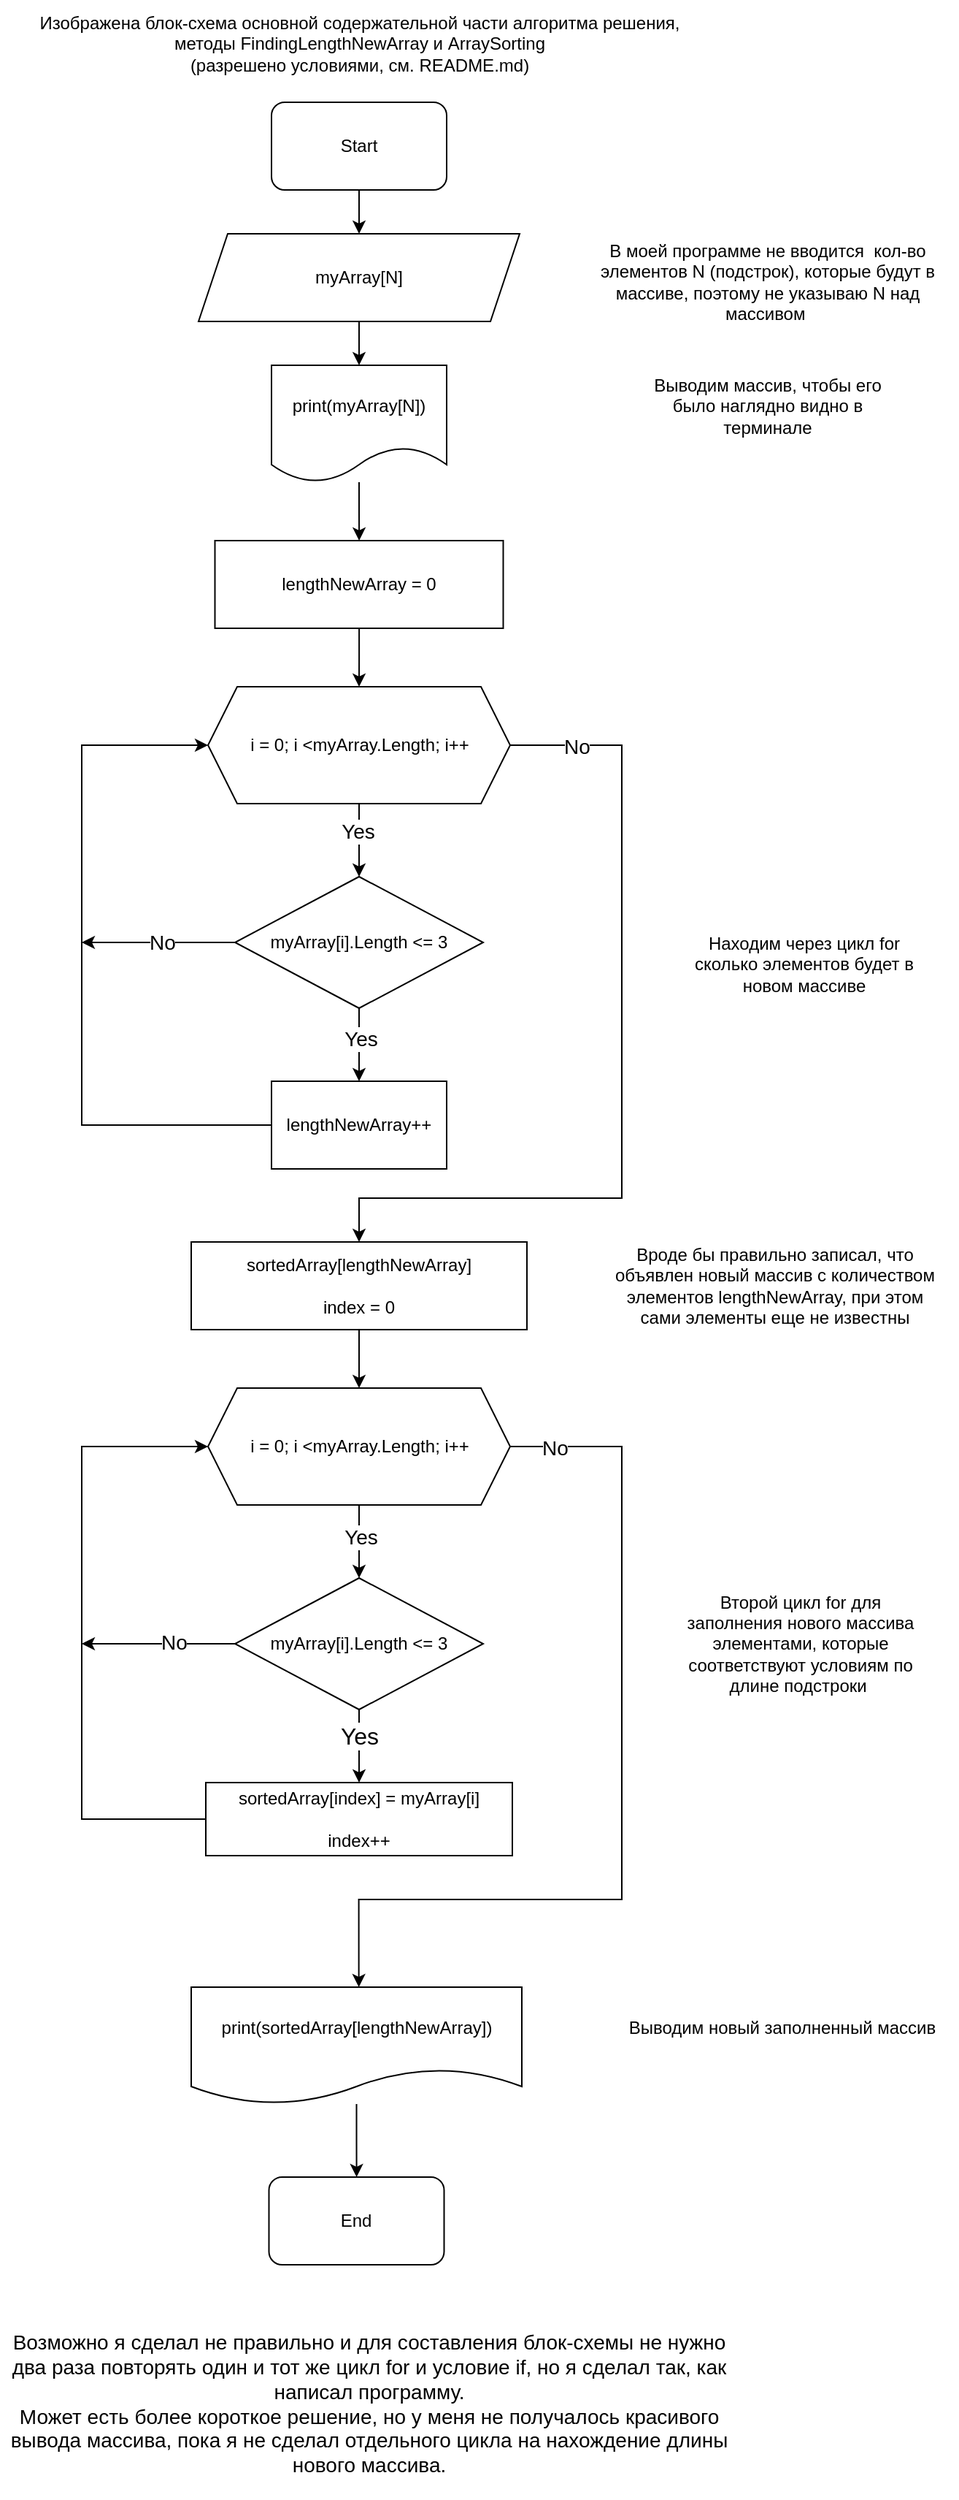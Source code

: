 <mxfile version="21.1.5" type="device">
  <diagram id="DOIgwlXEqaafAFXpoiGY" name="Страница 1">
    <mxGraphModel dx="1231" dy="593" grid="1" gridSize="10" guides="1" tooltips="1" connect="1" arrows="1" fold="1" page="1" pageScale="1" pageWidth="827" pageHeight="1169" math="0" shadow="0">
      <root>
        <mxCell id="0" />
        <mxCell id="1" parent="0" />
        <mxCell id="9vbqYgsjNFoGHN9lTWUi-14" value="" style="edgeStyle=orthogonalEdgeStyle;rounded=0;orthogonalLoop=1;jettySize=auto;html=1;" edge="1" parent="1" source="9vbqYgsjNFoGHN9lTWUi-2" target="9vbqYgsjNFoGHN9lTWUi-13">
          <mxGeometry relative="1" as="geometry" />
        </mxCell>
        <mxCell id="9vbqYgsjNFoGHN9lTWUi-2" value="Start" style="rounded=1;whiteSpace=wrap;html=1;" vertex="1" parent="1">
          <mxGeometry x="340" y="80" width="120" height="60" as="geometry" />
        </mxCell>
        <mxCell id="9vbqYgsjNFoGHN9lTWUi-21" style="edgeStyle=orthogonalEdgeStyle;rounded=0;orthogonalLoop=1;jettySize=auto;html=1;" edge="1" parent="1" source="9vbqYgsjNFoGHN9lTWUi-3" target="9vbqYgsjNFoGHN9lTWUi-20">
          <mxGeometry relative="1" as="geometry" />
        </mxCell>
        <mxCell id="9vbqYgsjNFoGHN9lTWUi-3" value="lengthNewArray = 0" style="rounded=0;whiteSpace=wrap;html=1;" vertex="1" parent="1">
          <mxGeometry x="301.25" y="380" width="197.5" height="60" as="geometry" />
        </mxCell>
        <mxCell id="9vbqYgsjNFoGHN9lTWUi-5" value="Изображена блок-схема основной содержательной части алгоритма решения,&lt;br&gt;методы&amp;nbsp;FindingLengthNewArray и&amp;nbsp;ArraySorting&lt;br&gt;(разрешено условиями, см. README.md)" style="text;html=1;align=center;verticalAlign=middle;resizable=0;points=[];autosize=1;strokeColor=none;fillColor=none;" vertex="1" parent="1">
          <mxGeometry x="170" y="10" width="460" height="60" as="geometry" />
        </mxCell>
        <mxCell id="9vbqYgsjNFoGHN9lTWUi-9" value="В моей программе не вводится&amp;nbsp; кол-во элементов N (подстрок), которые будут в массиве, поэтому не указываю N над массивом&amp;nbsp;" style="text;html=1;strokeColor=none;fillColor=none;align=center;verticalAlign=middle;whiteSpace=wrap;rounded=0;" vertex="1" parent="1">
          <mxGeometry x="550" y="170" width="260" height="65" as="geometry" />
        </mxCell>
        <mxCell id="9vbqYgsjNFoGHN9lTWUi-17" value="" style="edgeStyle=orthogonalEdgeStyle;rounded=0;orthogonalLoop=1;jettySize=auto;html=1;" edge="1" parent="1" source="9vbqYgsjNFoGHN9lTWUi-13" target="9vbqYgsjNFoGHN9lTWUi-16">
          <mxGeometry relative="1" as="geometry" />
        </mxCell>
        <mxCell id="9vbqYgsjNFoGHN9lTWUi-13" value="myArray[N]" style="shape=parallelogram;perimeter=parallelogramPerimeter;whiteSpace=wrap;html=1;fixedSize=1;" vertex="1" parent="1">
          <mxGeometry x="290" y="170" width="220" height="60" as="geometry" />
        </mxCell>
        <mxCell id="9vbqYgsjNFoGHN9lTWUi-18" value="" style="edgeStyle=orthogonalEdgeStyle;rounded=0;orthogonalLoop=1;jettySize=auto;html=1;" edge="1" parent="1" source="9vbqYgsjNFoGHN9lTWUi-16" target="9vbqYgsjNFoGHN9lTWUi-3">
          <mxGeometry relative="1" as="geometry" />
        </mxCell>
        <mxCell id="9vbqYgsjNFoGHN9lTWUi-16" value="print(myArray[N])" style="shape=document;whiteSpace=wrap;html=1;boundedLbl=1;" vertex="1" parent="1">
          <mxGeometry x="340" y="260" width="120" height="80" as="geometry" />
        </mxCell>
        <mxCell id="9vbqYgsjNFoGHN9lTWUi-19" value="Выводим массив, чтобы его было наглядно видно в терминале" style="text;html=1;strokeColor=none;fillColor=none;align=center;verticalAlign=middle;whiteSpace=wrap;rounded=0;" vertex="1" parent="1">
          <mxGeometry x="590" y="260" width="180" height="55" as="geometry" />
        </mxCell>
        <mxCell id="9vbqYgsjNFoGHN9lTWUi-23" style="edgeStyle=orthogonalEdgeStyle;rounded=0;orthogonalLoop=1;jettySize=auto;html=1;entryX=0.5;entryY=0;entryDx=0;entryDy=0;" edge="1" parent="1" source="9vbqYgsjNFoGHN9lTWUi-20" target="9vbqYgsjNFoGHN9lTWUi-22">
          <mxGeometry relative="1" as="geometry">
            <Array as="points">
              <mxPoint x="400" y="580" />
              <mxPoint x="400" y="580" />
            </Array>
          </mxGeometry>
        </mxCell>
        <mxCell id="9vbqYgsjNFoGHN9lTWUi-38" value="&lt;span style=&quot;font-size: 14px;&quot;&gt;Yes&lt;/span&gt;" style="edgeLabel;html=1;align=center;verticalAlign=middle;resizable=0;points=[];" vertex="1" connectable="0" parent="9vbqYgsjNFoGHN9lTWUi-23">
          <mxGeometry x="-0.269" y="-1" relative="1" as="geometry">
            <mxPoint as="offset" />
          </mxGeometry>
        </mxCell>
        <mxCell id="9vbqYgsjNFoGHN9lTWUi-34" style="edgeStyle=orthogonalEdgeStyle;rounded=0;orthogonalLoop=1;jettySize=auto;html=1;exitX=1;exitY=0.5;exitDx=0;exitDy=0;" edge="1" parent="1" source="9vbqYgsjNFoGHN9lTWUi-20">
          <mxGeometry relative="1" as="geometry">
            <mxPoint x="400" y="860" as="targetPoint" />
            <Array as="points">
              <mxPoint x="580" y="520" />
              <mxPoint x="580" y="830" />
              <mxPoint x="400" y="830" />
            </Array>
          </mxGeometry>
        </mxCell>
        <mxCell id="9vbqYgsjNFoGHN9lTWUi-39" value="&lt;font style=&quot;font-size: 14px;&quot;&gt;No&lt;/font&gt;" style="edgeLabel;html=1;align=center;verticalAlign=middle;resizable=0;points=[];" vertex="1" connectable="0" parent="9vbqYgsjNFoGHN9lTWUi-34">
          <mxGeometry x="-0.848" y="-1" relative="1" as="geometry">
            <mxPoint as="offset" />
          </mxGeometry>
        </mxCell>
        <mxCell id="9vbqYgsjNFoGHN9lTWUi-20" value="i = 0; i &amp;lt;myArray.Length; i++" style="shape=hexagon;perimeter=hexagonPerimeter2;whiteSpace=wrap;html=1;fixedSize=1;" vertex="1" parent="1">
          <mxGeometry x="296.5" y="480" width="207" height="80" as="geometry" />
        </mxCell>
        <mxCell id="9vbqYgsjNFoGHN9lTWUi-26" style="edgeStyle=orthogonalEdgeStyle;rounded=0;orthogonalLoop=1;jettySize=auto;html=1;entryX=0.5;entryY=0;entryDx=0;entryDy=0;" edge="1" parent="1" source="9vbqYgsjNFoGHN9lTWUi-22" target="9vbqYgsjNFoGHN9lTWUi-29">
          <mxGeometry relative="1" as="geometry">
            <mxPoint x="400" y="800" as="targetPoint" />
          </mxGeometry>
        </mxCell>
        <mxCell id="9vbqYgsjNFoGHN9lTWUi-27" value="&lt;font style=&quot;font-size: 14px;&quot;&gt;Yes&lt;/font&gt;" style="edgeLabel;html=1;align=center;verticalAlign=middle;resizable=0;points=[];" vertex="1" connectable="0" parent="9vbqYgsjNFoGHN9lTWUi-26">
          <mxGeometry x="-0.156" y="1" relative="1" as="geometry">
            <mxPoint as="offset" />
          </mxGeometry>
        </mxCell>
        <mxCell id="9vbqYgsjNFoGHN9lTWUi-35" style="edgeStyle=orthogonalEdgeStyle;rounded=0;orthogonalLoop=1;jettySize=auto;html=1;" edge="1" parent="1" source="9vbqYgsjNFoGHN9lTWUi-22">
          <mxGeometry relative="1" as="geometry">
            <mxPoint x="210" y="655" as="targetPoint" />
          </mxGeometry>
        </mxCell>
        <mxCell id="9vbqYgsjNFoGHN9lTWUi-36" value="&lt;font style=&quot;font-size: 14px;&quot;&gt;No&lt;/font&gt;" style="edgeLabel;html=1;align=center;verticalAlign=middle;resizable=0;points=[];" vertex="1" connectable="0" parent="9vbqYgsjNFoGHN9lTWUi-35">
          <mxGeometry x="-0.043" relative="1" as="geometry">
            <mxPoint as="offset" />
          </mxGeometry>
        </mxCell>
        <mxCell id="9vbqYgsjNFoGHN9lTWUi-22" value="myArray[i].Length &amp;lt;= 3" style="rhombus;whiteSpace=wrap;html=1;" vertex="1" parent="1">
          <mxGeometry x="315" y="610" width="170" height="90" as="geometry" />
        </mxCell>
        <mxCell id="9vbqYgsjNFoGHN9lTWUi-30" style="edgeStyle=orthogonalEdgeStyle;rounded=0;orthogonalLoop=1;jettySize=auto;html=1;entryX=0;entryY=0.5;entryDx=0;entryDy=0;" edge="1" parent="1" source="9vbqYgsjNFoGHN9lTWUi-29" target="9vbqYgsjNFoGHN9lTWUi-20">
          <mxGeometry relative="1" as="geometry">
            <Array as="points">
              <mxPoint x="210" y="780" />
              <mxPoint x="210" y="520" />
            </Array>
          </mxGeometry>
        </mxCell>
        <mxCell id="9vbqYgsjNFoGHN9lTWUi-29" value="lengthNewArray++" style="rounded=0;whiteSpace=wrap;html=1;" vertex="1" parent="1">
          <mxGeometry x="340" y="750" width="120" height="60" as="geometry" />
        </mxCell>
        <mxCell id="9vbqYgsjNFoGHN9lTWUi-43" style="edgeStyle=orthogonalEdgeStyle;rounded=0;orthogonalLoop=1;jettySize=auto;html=1;entryX=0.5;entryY=0;entryDx=0;entryDy=0;" edge="1" parent="1" source="9vbqYgsjNFoGHN9lTWUi-33" target="9vbqYgsjNFoGHN9lTWUi-44">
          <mxGeometry relative="1" as="geometry">
            <mxPoint x="400" y="1070" as="targetPoint" />
          </mxGeometry>
        </mxCell>
        <mxCell id="9vbqYgsjNFoGHN9lTWUi-45" value="&lt;font style=&quot;font-size: 14px;&quot;&gt;Yes&lt;/font&gt;" style="edgeLabel;html=1;align=center;verticalAlign=middle;resizable=0;points=[];" vertex="1" connectable="0" parent="9vbqYgsjNFoGHN9lTWUi-43">
          <mxGeometry x="-0.138" y="1" relative="1" as="geometry">
            <mxPoint as="offset" />
          </mxGeometry>
        </mxCell>
        <mxCell id="9vbqYgsjNFoGHN9lTWUi-52" style="edgeStyle=orthogonalEdgeStyle;rounded=0;orthogonalLoop=1;jettySize=auto;html=1;entryX=0.507;entryY=0;entryDx=0;entryDy=0;entryPerimeter=0;" edge="1" parent="1" source="9vbqYgsjNFoGHN9lTWUi-33" target="9vbqYgsjNFoGHN9lTWUi-53">
          <mxGeometry relative="1" as="geometry">
            <mxPoint x="400" y="1340" as="targetPoint" />
            <Array as="points">
              <mxPoint x="580" y="1000" />
              <mxPoint x="580" y="1310" />
              <mxPoint x="400" y="1310" />
            </Array>
          </mxGeometry>
        </mxCell>
        <mxCell id="9vbqYgsjNFoGHN9lTWUi-55" value="&lt;font style=&quot;font-size: 14px;&quot;&gt;No&lt;/font&gt;" style="edgeLabel;html=1;align=center;verticalAlign=middle;resizable=0;points=[];" vertex="1" connectable="0" parent="9vbqYgsjNFoGHN9lTWUi-52">
          <mxGeometry x="-0.903" y="-1" relative="1" as="geometry">
            <mxPoint as="offset" />
          </mxGeometry>
        </mxCell>
        <mxCell id="9vbqYgsjNFoGHN9lTWUi-33" value="i = 0; i &amp;lt;myArray.Length; i++" style="shape=hexagon;perimeter=hexagonPerimeter2;whiteSpace=wrap;html=1;fixedSize=1;" vertex="1" parent="1">
          <mxGeometry x="296.5" y="960" width="207" height="80" as="geometry" />
        </mxCell>
        <mxCell id="9vbqYgsjNFoGHN9lTWUi-42" style="edgeStyle=orthogonalEdgeStyle;rounded=0;orthogonalLoop=1;jettySize=auto;html=1;entryX=0.5;entryY=0;entryDx=0;entryDy=0;" edge="1" parent="1" source="9vbqYgsjNFoGHN9lTWUi-37" target="9vbqYgsjNFoGHN9lTWUi-33">
          <mxGeometry relative="1" as="geometry" />
        </mxCell>
        <mxCell id="9vbqYgsjNFoGHN9lTWUi-37" value="sortedArray[lengthNewArray]&lt;br&gt;&lt;br&gt;index = 0" style="rounded=0;whiteSpace=wrap;html=1;" vertex="1" parent="1">
          <mxGeometry x="285" y="860" width="230" height="60" as="geometry" />
        </mxCell>
        <mxCell id="9vbqYgsjNFoGHN9lTWUi-40" value="Находим через цикл for сколько элементов будет в новом массиве" style="text;html=1;strokeColor=none;fillColor=none;align=center;verticalAlign=middle;whiteSpace=wrap;rounded=0;" vertex="1" parent="1">
          <mxGeometry x="620" y="640" width="170" height="60" as="geometry" />
        </mxCell>
        <mxCell id="9vbqYgsjNFoGHN9lTWUi-41" value="Вроде бы правильно записал, что объявлен новый массив с количеством элементов lengthNewArray, при этом сами элементы еще не известны" style="text;html=1;strokeColor=none;fillColor=none;align=center;verticalAlign=middle;whiteSpace=wrap;rounded=0;" vertex="1" parent="1">
          <mxGeometry x="570" y="875" width="230" height="30" as="geometry" />
        </mxCell>
        <mxCell id="9vbqYgsjNFoGHN9lTWUi-47" style="edgeStyle=orthogonalEdgeStyle;rounded=0;orthogonalLoop=1;jettySize=auto;html=1;entryX=0.5;entryY=0;entryDx=0;entryDy=0;" edge="1" parent="1" source="9vbqYgsjNFoGHN9lTWUi-44" target="9vbqYgsjNFoGHN9lTWUi-46">
          <mxGeometry relative="1" as="geometry" />
        </mxCell>
        <mxCell id="9vbqYgsjNFoGHN9lTWUi-48" value="&lt;font size=&quot;3&quot;&gt;Yes&lt;/font&gt;" style="edgeLabel;html=1;align=center;verticalAlign=middle;resizable=0;points=[];" vertex="1" connectable="0" parent="9vbqYgsjNFoGHN9lTWUi-47">
          <mxGeometry x="-0.273" relative="1" as="geometry">
            <mxPoint as="offset" />
          </mxGeometry>
        </mxCell>
        <mxCell id="9vbqYgsjNFoGHN9lTWUi-50" style="edgeStyle=orthogonalEdgeStyle;rounded=0;orthogonalLoop=1;jettySize=auto;html=1;" edge="1" parent="1" source="9vbqYgsjNFoGHN9lTWUi-44">
          <mxGeometry relative="1" as="geometry">
            <mxPoint x="210" y="1135" as="targetPoint" />
          </mxGeometry>
        </mxCell>
        <mxCell id="9vbqYgsjNFoGHN9lTWUi-51" value="&lt;font style=&quot;font-size: 14px;&quot;&gt;No&lt;/font&gt;" style="edgeLabel;html=1;align=center;verticalAlign=middle;resizable=0;points=[];" vertex="1" connectable="0" parent="9vbqYgsjNFoGHN9lTWUi-50">
          <mxGeometry x="-0.194" y="-1" relative="1" as="geometry">
            <mxPoint as="offset" />
          </mxGeometry>
        </mxCell>
        <mxCell id="9vbqYgsjNFoGHN9lTWUi-44" value="myArray[i].Length &amp;lt;= 3" style="rhombus;whiteSpace=wrap;html=1;" vertex="1" parent="1">
          <mxGeometry x="315" y="1090" width="170" height="90" as="geometry" />
        </mxCell>
        <mxCell id="9vbqYgsjNFoGHN9lTWUi-49" style="edgeStyle=orthogonalEdgeStyle;rounded=0;orthogonalLoop=1;jettySize=auto;html=1;entryX=0;entryY=0.5;entryDx=0;entryDy=0;" edge="1" parent="1" source="9vbqYgsjNFoGHN9lTWUi-46" target="9vbqYgsjNFoGHN9lTWUi-33">
          <mxGeometry relative="1" as="geometry">
            <mxPoint x="170" y="1090" as="targetPoint" />
            <Array as="points">
              <mxPoint x="210" y="1255" />
              <mxPoint x="210" y="1000" />
            </Array>
          </mxGeometry>
        </mxCell>
        <mxCell id="9vbqYgsjNFoGHN9lTWUi-46" value="sortedArray[index] = myArray[i]&lt;br&gt;&lt;br&gt;index++" style="rounded=0;whiteSpace=wrap;html=1;" vertex="1" parent="1">
          <mxGeometry x="295" y="1230" width="210" height="50" as="geometry" />
        </mxCell>
        <mxCell id="9vbqYgsjNFoGHN9lTWUi-60" style="edgeStyle=orthogonalEdgeStyle;rounded=0;orthogonalLoop=1;jettySize=auto;html=1;" edge="1" parent="1" source="9vbqYgsjNFoGHN9lTWUi-53" target="9vbqYgsjNFoGHN9lTWUi-59">
          <mxGeometry relative="1" as="geometry" />
        </mxCell>
        <mxCell id="9vbqYgsjNFoGHN9lTWUi-53" value="print(sortedArray[lengthNewArray])" style="shape=document;whiteSpace=wrap;html=1;boundedLbl=1;" vertex="1" parent="1">
          <mxGeometry x="285" y="1370" width="226.5" height="80" as="geometry" />
        </mxCell>
        <mxCell id="9vbqYgsjNFoGHN9lTWUi-56" value="Второй цикл for для заполнения нового массива элементами, которые соответствуют условиям по длине подстроки&amp;nbsp;" style="text;html=1;strokeColor=none;fillColor=none;align=center;verticalAlign=middle;whiteSpace=wrap;rounded=0;" vertex="1" parent="1">
          <mxGeometry x="620" y="1120" width="165" height="30" as="geometry" />
        </mxCell>
        <mxCell id="9vbqYgsjNFoGHN9lTWUi-57" value="&lt;font style=&quot;font-size: 14px;&quot;&gt;Возможно я сделал не правильно и для составления блок-схемы не нужно два раза повторять один и тот же цикл for и условие if, но я сделал так, как написал программу.&lt;br&gt;Может есть более короткое решение, но у меня не получалось красивого вывода массива, пока я не сделал отдельного цикла на нахождение длины нового массива.&lt;/font&gt;" style="text;html=1;strokeColor=none;fillColor=none;align=center;verticalAlign=middle;whiteSpace=wrap;rounded=0;" vertex="1" parent="1">
          <mxGeometry x="154" y="1590" width="506" height="130" as="geometry" />
        </mxCell>
        <mxCell id="9vbqYgsjNFoGHN9lTWUi-58" value="Выводим новый заполненный массив" style="text;html=1;strokeColor=none;fillColor=none;align=center;verticalAlign=middle;whiteSpace=wrap;rounded=0;" vertex="1" parent="1">
          <mxGeometry x="580" y="1370" width="220" height="55" as="geometry" />
        </mxCell>
        <mxCell id="9vbqYgsjNFoGHN9lTWUi-59" value="End" style="rounded=1;whiteSpace=wrap;html=1;" vertex="1" parent="1">
          <mxGeometry x="338.25" y="1500" width="120" height="60" as="geometry" />
        </mxCell>
      </root>
    </mxGraphModel>
  </diagram>
</mxfile>
